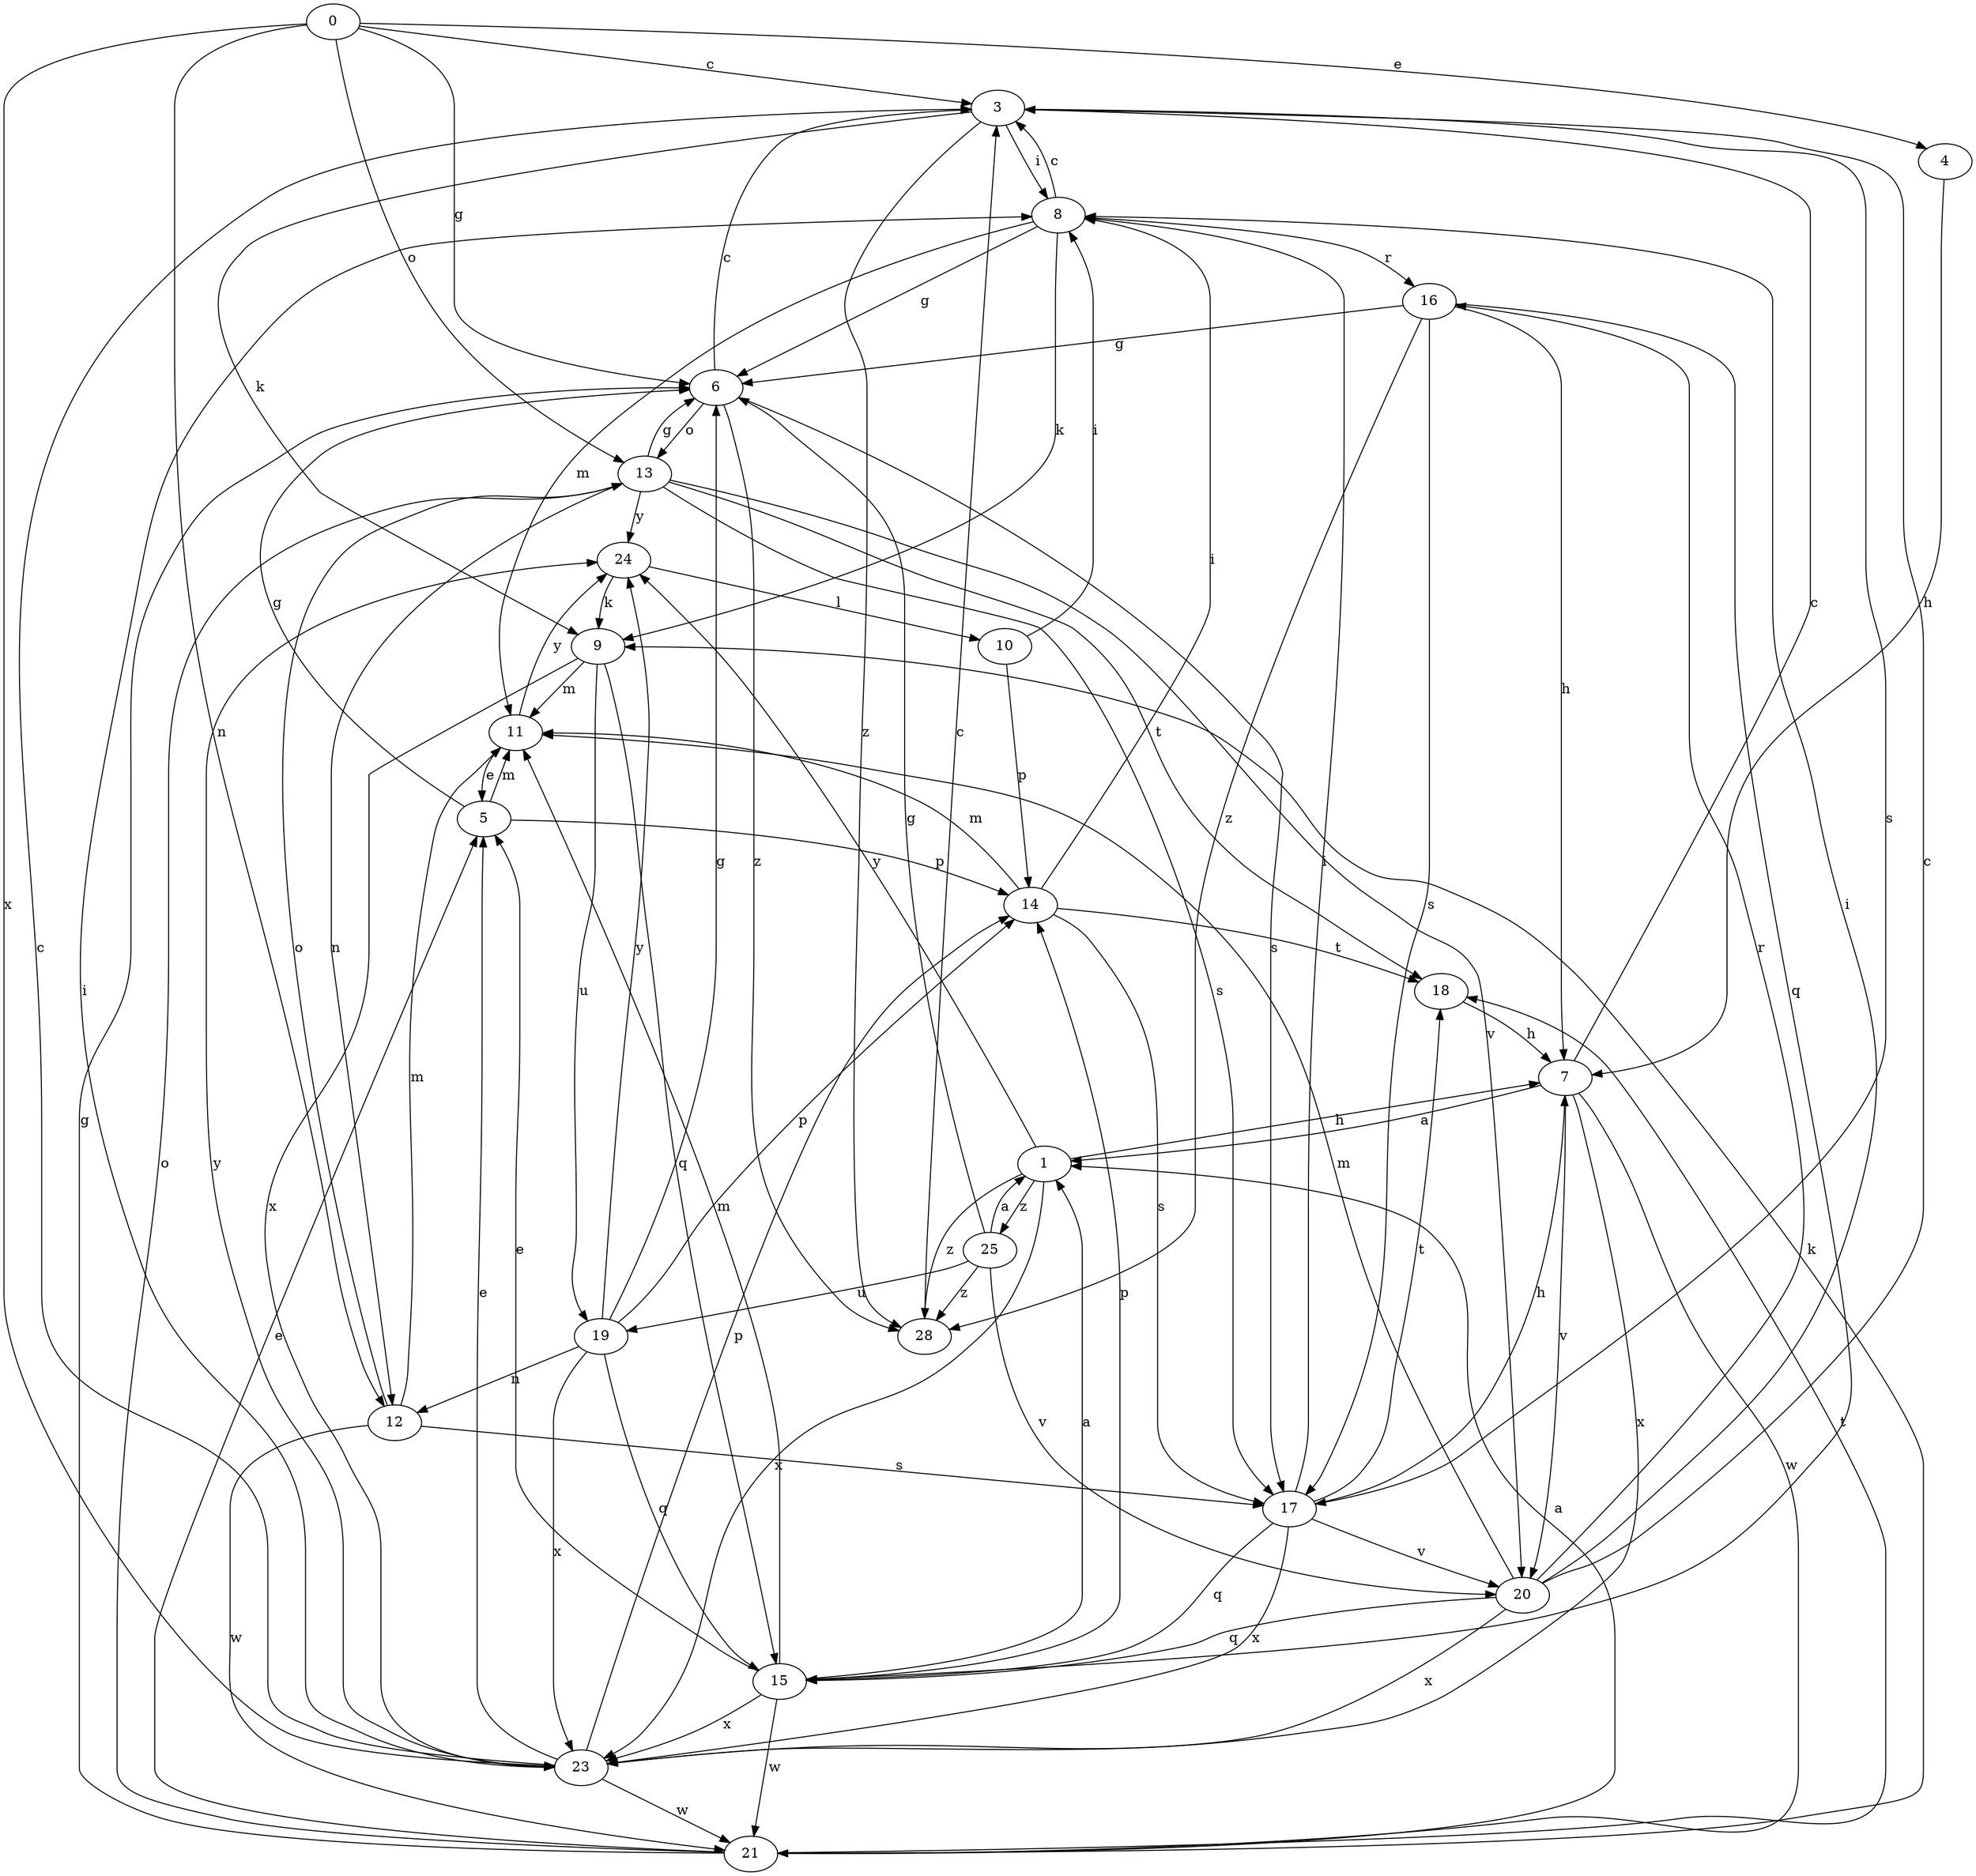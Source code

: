 strict digraph  {
0;
1;
3;
4;
5;
6;
7;
8;
9;
10;
11;
12;
13;
14;
15;
16;
17;
18;
19;
20;
21;
23;
24;
25;
28;
0 -> 3  [label=c];
0 -> 4  [label=e];
0 -> 6  [label=g];
0 -> 12  [label=n];
0 -> 13  [label=o];
0 -> 23  [label=x];
1 -> 7  [label=h];
1 -> 23  [label=x];
1 -> 24  [label=y];
1 -> 25  [label=z];
1 -> 28  [label=z];
3 -> 8  [label=i];
3 -> 9  [label=k];
3 -> 17  [label=s];
3 -> 28  [label=z];
4 -> 7  [label=h];
5 -> 6  [label=g];
5 -> 11  [label=m];
5 -> 14  [label=p];
6 -> 3  [label=c];
6 -> 13  [label=o];
6 -> 17  [label=s];
6 -> 28  [label=z];
7 -> 1  [label=a];
7 -> 3  [label=c];
7 -> 20  [label=v];
7 -> 21  [label=w];
7 -> 23  [label=x];
8 -> 3  [label=c];
8 -> 6  [label=g];
8 -> 9  [label=k];
8 -> 11  [label=m];
8 -> 16  [label=r];
9 -> 11  [label=m];
9 -> 15  [label=q];
9 -> 19  [label=u];
9 -> 23  [label=x];
10 -> 8  [label=i];
10 -> 14  [label=p];
11 -> 5  [label=e];
11 -> 24  [label=y];
12 -> 11  [label=m];
12 -> 13  [label=o];
12 -> 17  [label=s];
12 -> 21  [label=w];
13 -> 6  [label=g];
13 -> 12  [label=n];
13 -> 17  [label=s];
13 -> 18  [label=t];
13 -> 20  [label=v];
13 -> 24  [label=y];
14 -> 8  [label=i];
14 -> 11  [label=m];
14 -> 17  [label=s];
14 -> 18  [label=t];
15 -> 1  [label=a];
15 -> 5  [label=e];
15 -> 11  [label=m];
15 -> 14  [label=p];
15 -> 21  [label=w];
15 -> 23  [label=x];
16 -> 6  [label=g];
16 -> 7  [label=h];
16 -> 15  [label=q];
16 -> 17  [label=s];
16 -> 28  [label=z];
17 -> 7  [label=h];
17 -> 8  [label=i];
17 -> 15  [label=q];
17 -> 18  [label=t];
17 -> 20  [label=v];
17 -> 23  [label=x];
18 -> 7  [label=h];
19 -> 6  [label=g];
19 -> 12  [label=n];
19 -> 14  [label=p];
19 -> 15  [label=q];
19 -> 23  [label=x];
19 -> 24  [label=y];
20 -> 3  [label=c];
20 -> 8  [label=i];
20 -> 11  [label=m];
20 -> 15  [label=q];
20 -> 16  [label=r];
20 -> 23  [label=x];
21 -> 1  [label=a];
21 -> 5  [label=e];
21 -> 6  [label=g];
21 -> 9  [label=k];
21 -> 13  [label=o];
21 -> 18  [label=t];
23 -> 3  [label=c];
23 -> 5  [label=e];
23 -> 8  [label=i];
23 -> 14  [label=p];
23 -> 21  [label=w];
23 -> 24  [label=y];
24 -> 9  [label=k];
24 -> 10  [label=l];
25 -> 1  [label=a];
25 -> 6  [label=g];
25 -> 19  [label=u];
25 -> 20  [label=v];
25 -> 28  [label=z];
28 -> 3  [label=c];
}
